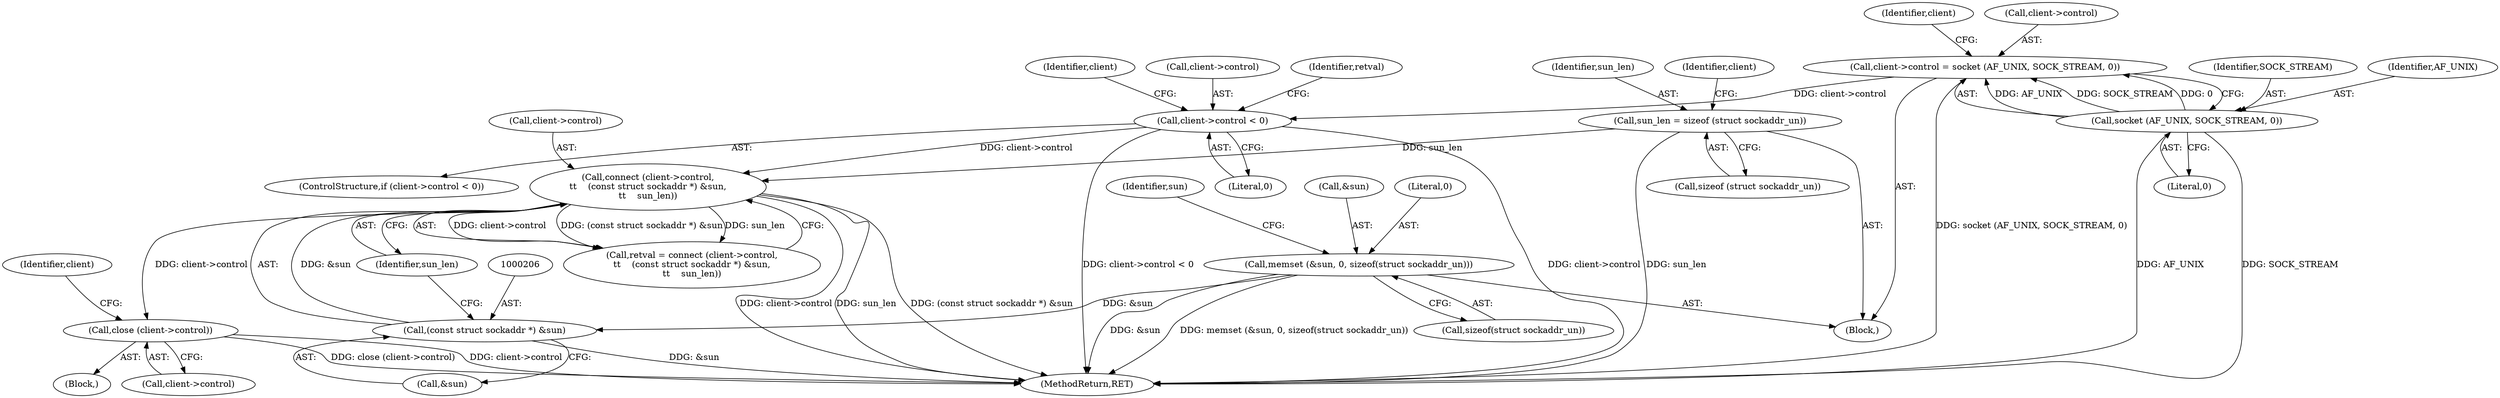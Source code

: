 digraph "0_libfep_293d9d3f_0@pointer" {
"1000215" [label="(Call,close (client->control))"];
"1000201" [label="(Call,connect (client->control,\n\t\t    (const struct sockaddr *) &sun,\n\t\t    sun_len))"];
"1000189" [label="(Call,client->control < 0)"];
"1000180" [label="(Call,client->control = socket (AF_UNIX, SOCK_STREAM, 0))"];
"1000184" [label="(Call,socket (AF_UNIX, SOCK_STREAM, 0))"];
"1000205" [label="(Call,(const struct sockaddr *) &sun)"];
"1000158" [label="(Call,memset (&sun, 0, sizeof(struct sockaddr_un)))"];
"1000176" [label="(Call,sun_len = sizeof (struct sockaddr_un))"];
"1000189" [label="(Call,client->control < 0)"];
"1000184" [label="(Call,socket (AF_UNIX, SOCK_STREAM, 0))"];
"1000220" [label="(Identifier,client)"];
"1000102" [label="(Block,)"];
"1000199" [label="(Call,retval = connect (client->control,\n\t\t    (const struct sockaddr *) &sun,\n\t\t    sun_len))"];
"1000182" [label="(Identifier,client)"];
"1000180" [label="(Call,client->control = socket (AF_UNIX, SOCK_STREAM, 0))"];
"1000196" [label="(Identifier,client)"];
"1000225" [label="(MethodReturn,RET)"];
"1000166" [label="(Identifier,sun)"];
"1000205" [label="(Call,(const struct sockaddr *) &sun)"];
"1000207" [label="(Call,&sun)"];
"1000178" [label="(Call,sizeof (struct sockaddr_un))"];
"1000193" [label="(Literal,0)"];
"1000191" [label="(Identifier,client)"];
"1000190" [label="(Call,client->control)"];
"1000186" [label="(Identifier,SOCK_STREAM)"];
"1000176" [label="(Call,sun_len = sizeof (struct sockaddr_un))"];
"1000187" [label="(Literal,0)"];
"1000216" [label="(Call,client->control)"];
"1000200" [label="(Identifier,retval)"];
"1000159" [label="(Call,&sun)"];
"1000161" [label="(Literal,0)"];
"1000158" [label="(Call,memset (&sun, 0, sizeof(struct sockaddr_un)))"];
"1000214" [label="(Block,)"];
"1000185" [label="(Identifier,AF_UNIX)"];
"1000201" [label="(Call,connect (client->control,\n\t\t    (const struct sockaddr *) &sun,\n\t\t    sun_len))"];
"1000181" [label="(Call,client->control)"];
"1000177" [label="(Identifier,sun_len)"];
"1000209" [label="(Identifier,sun_len)"];
"1000202" [label="(Call,client->control)"];
"1000162" [label="(Call,sizeof(struct sockaddr_un))"];
"1000215" [label="(Call,close (client->control))"];
"1000188" [label="(ControlStructure,if (client->control < 0))"];
"1000215" -> "1000214"  [label="AST: "];
"1000215" -> "1000216"  [label="CFG: "];
"1000216" -> "1000215"  [label="AST: "];
"1000220" -> "1000215"  [label="CFG: "];
"1000215" -> "1000225"  [label="DDG: client->control"];
"1000215" -> "1000225"  [label="DDG: close (client->control)"];
"1000201" -> "1000215"  [label="DDG: client->control"];
"1000201" -> "1000199"  [label="AST: "];
"1000201" -> "1000209"  [label="CFG: "];
"1000202" -> "1000201"  [label="AST: "];
"1000205" -> "1000201"  [label="AST: "];
"1000209" -> "1000201"  [label="AST: "];
"1000199" -> "1000201"  [label="CFG: "];
"1000201" -> "1000225"  [label="DDG: sun_len"];
"1000201" -> "1000225"  [label="DDG: (const struct sockaddr *) &sun"];
"1000201" -> "1000225"  [label="DDG: client->control"];
"1000201" -> "1000199"  [label="DDG: client->control"];
"1000201" -> "1000199"  [label="DDG: (const struct sockaddr *) &sun"];
"1000201" -> "1000199"  [label="DDG: sun_len"];
"1000189" -> "1000201"  [label="DDG: client->control"];
"1000205" -> "1000201"  [label="DDG: &sun"];
"1000176" -> "1000201"  [label="DDG: sun_len"];
"1000189" -> "1000188"  [label="AST: "];
"1000189" -> "1000193"  [label="CFG: "];
"1000190" -> "1000189"  [label="AST: "];
"1000193" -> "1000189"  [label="AST: "];
"1000196" -> "1000189"  [label="CFG: "];
"1000200" -> "1000189"  [label="CFG: "];
"1000189" -> "1000225"  [label="DDG: client->control < 0"];
"1000189" -> "1000225"  [label="DDG: client->control"];
"1000180" -> "1000189"  [label="DDG: client->control"];
"1000180" -> "1000102"  [label="AST: "];
"1000180" -> "1000184"  [label="CFG: "];
"1000181" -> "1000180"  [label="AST: "];
"1000184" -> "1000180"  [label="AST: "];
"1000191" -> "1000180"  [label="CFG: "];
"1000180" -> "1000225"  [label="DDG: socket (AF_UNIX, SOCK_STREAM, 0)"];
"1000184" -> "1000180"  [label="DDG: AF_UNIX"];
"1000184" -> "1000180"  [label="DDG: SOCK_STREAM"];
"1000184" -> "1000180"  [label="DDG: 0"];
"1000184" -> "1000187"  [label="CFG: "];
"1000185" -> "1000184"  [label="AST: "];
"1000186" -> "1000184"  [label="AST: "];
"1000187" -> "1000184"  [label="AST: "];
"1000184" -> "1000225"  [label="DDG: AF_UNIX"];
"1000184" -> "1000225"  [label="DDG: SOCK_STREAM"];
"1000205" -> "1000207"  [label="CFG: "];
"1000206" -> "1000205"  [label="AST: "];
"1000207" -> "1000205"  [label="AST: "];
"1000209" -> "1000205"  [label="CFG: "];
"1000205" -> "1000225"  [label="DDG: &sun"];
"1000158" -> "1000205"  [label="DDG: &sun"];
"1000158" -> "1000102"  [label="AST: "];
"1000158" -> "1000162"  [label="CFG: "];
"1000159" -> "1000158"  [label="AST: "];
"1000161" -> "1000158"  [label="AST: "];
"1000162" -> "1000158"  [label="AST: "];
"1000166" -> "1000158"  [label="CFG: "];
"1000158" -> "1000225"  [label="DDG: &sun"];
"1000158" -> "1000225"  [label="DDG: memset (&sun, 0, sizeof(struct sockaddr_un))"];
"1000176" -> "1000102"  [label="AST: "];
"1000176" -> "1000178"  [label="CFG: "];
"1000177" -> "1000176"  [label="AST: "];
"1000178" -> "1000176"  [label="AST: "];
"1000182" -> "1000176"  [label="CFG: "];
"1000176" -> "1000225"  [label="DDG: sun_len"];
}
